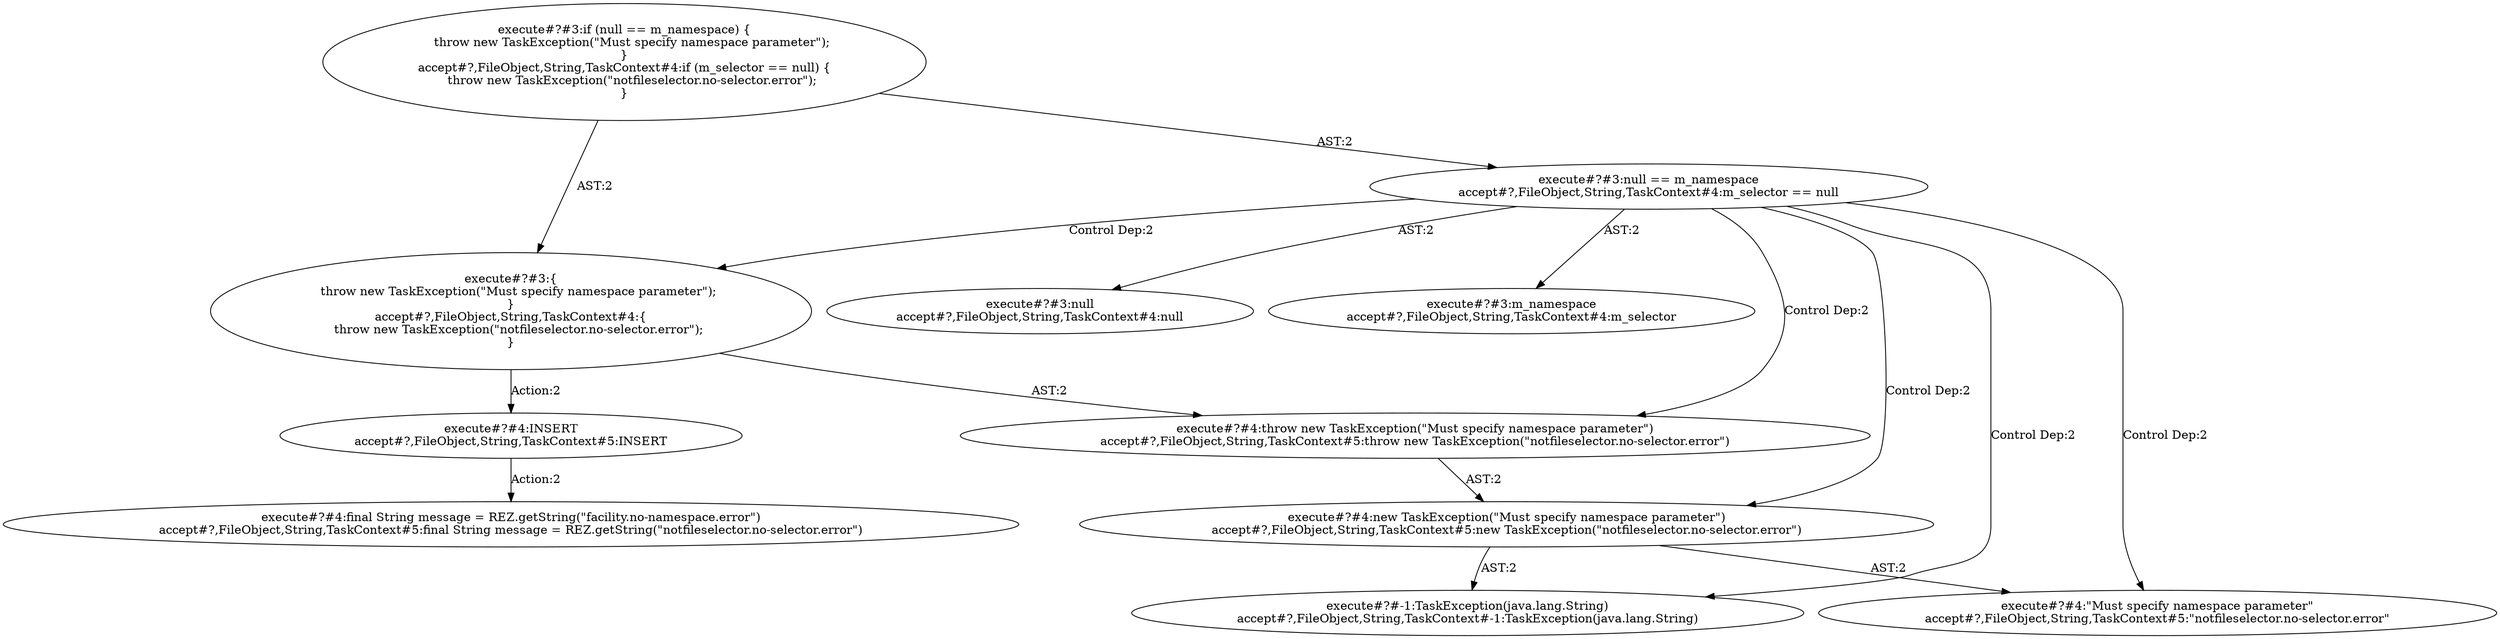 digraph "Pattern" {
0 [label="execute#?#4:INSERT
accept#?,FileObject,String,TaskContext#5:INSERT" shape=ellipse]
1 [label="execute#?#3:\{
    throw new TaskException(\"Must specify namespace parameter\");
\}
accept#?,FileObject,String,TaskContext#4:\{
    throw new TaskException(\"notfileselector.no-selector.error\");
\}" shape=ellipse]
2 [label="execute#?#3:null == m_namespace
accept#?,FileObject,String,TaskContext#4:m_selector == null" shape=ellipse]
3 [label="execute#?#3:if (null == m_namespace) \{
    throw new TaskException(\"Must specify namespace parameter\");
\}
accept#?,FileObject,String,TaskContext#4:if (m_selector == null) \{
    throw new TaskException(\"notfileselector.no-selector.error\");
\}" shape=ellipse]
4 [label="execute#?#3:null
accept#?,FileObject,String,TaskContext#4:null" shape=ellipse]
5 [label="execute#?#3:m_namespace
accept#?,FileObject,String,TaskContext#4:m_selector" shape=ellipse]
6 [label="execute#?#4:throw new TaskException(\"Must specify namespace parameter\")
accept#?,FileObject,String,TaskContext#5:throw new TaskException(\"notfileselector.no-selector.error\")" shape=ellipse]
7 [label="execute#?#4:new TaskException(\"Must specify namespace parameter\")
accept#?,FileObject,String,TaskContext#5:new TaskException(\"notfileselector.no-selector.error\")" shape=ellipse]
8 [label="execute#?#-1:TaskException(java.lang.String)
accept#?,FileObject,String,TaskContext#-1:TaskException(java.lang.String)" shape=ellipse]
9 [label="execute#?#4:\"Must specify namespace parameter\"
accept#?,FileObject,String,TaskContext#5:\"notfileselector.no-selector.error\"" shape=ellipse]
10 [label="execute#?#4:final String message = REZ.getString(\"facility.no-namespace.error\")
accept#?,FileObject,String,TaskContext#5:final String message = REZ.getString(\"notfileselector.no-selector.error\")" shape=ellipse]
0 -> 10 [label="Action:2"];
1 -> 0 [label="Action:2"];
1 -> 6 [label="AST:2"];
2 -> 1 [label="Control Dep:2"];
2 -> 4 [label="AST:2"];
2 -> 5 [label="AST:2"];
2 -> 6 [label="Control Dep:2"];
2 -> 7 [label="Control Dep:2"];
2 -> 8 [label="Control Dep:2"];
2 -> 9 [label="Control Dep:2"];
3 -> 1 [label="AST:2"];
3 -> 2 [label="AST:2"];
6 -> 7 [label="AST:2"];
7 -> 8 [label="AST:2"];
7 -> 9 [label="AST:2"];
}